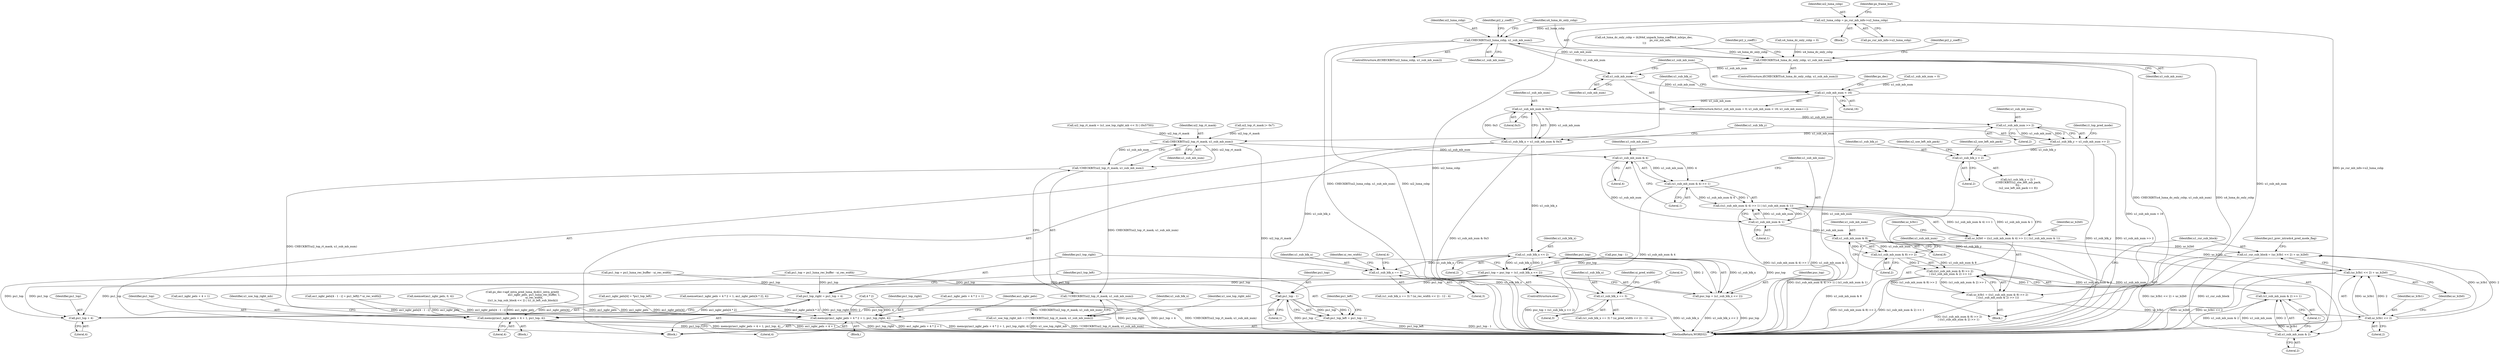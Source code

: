 digraph "0_Android_a583270e1c96d307469c83dc42bd3c5f1b9ef63f@pointer" {
"1000314" [label="(Call,ui2_luma_csbp = ps_cur_mb_info->u2_luma_csbp)"];
"1001709" [label="(Call,CHECKBIT(ui2_luma_csbp, u1_sub_mb_num))"];
"1001402" [label="(Call,u1_sub_mb_num++)"];
"1001399" [label="(Call,u1_sub_mb_num < 16)"];
"1001408" [label="(Call,u1_sub_mb_num & 0x3)"];
"1001406" [label="(Call,u1_sub_blk_x = u1_sub_mb_num & 0x3)"];
"1001475" [label="(Call,u1_sub_blk_x << 2)"];
"1001471" [label="(Call,pu1_top = puc_top + (u1_sub_blk_x << 2))"];
"1001485" [label="(Call,pu1_top_right = pu1_top + 4)"];
"1001670" [label="(Call,memcpy(au1_ngbr_pels + 4 * 2 + 1, pu1_top_right, 4))"];
"1001487" [label="(Call,pu1_top + 4)"];
"1001492" [label="(Call,pu1_top - 1)"];
"1001490" [label="(Call,pu1_top_left = pu1_top - 1)"];
"1001649" [label="(Call,memcpy(au1_ngbr_pels + 4 + 1, pu1_top, 4))"];
"1001473" [label="(Call,puc_top + (u1_sub_blk_x << 2))"];
"1001780" [label="(Call,u1_sub_blk_x == 3)"];
"1001792" [label="(Call,u1_sub_blk_x == 3)"];
"1001413" [label="(Call,u1_sub_mb_num >> 2)"];
"1001411" [label="(Call,u1_sub_blk_y = u1_sub_mb_num >> 2)"];
"1001442" [label="(Call,u1_sub_blk_y < 2)"];
"1001430" [label="(Call,CHECKBIT(ui2_top_rt_mask, u1_sub_mb_num))"];
"1001429" [label="(Call,!CHECKBIT(ui2_top_rt_mask, u1_sub_mb_num))"];
"1001428" [label="(Call,!!CHECKBIT(ui2_top_rt_mask, u1_sub_mb_num))"];
"1001426" [label="(Call,u1_use_top_right_mb = (!!CHECKBIT(ui2_top_rt_mask, u1_sub_mb_num)))"];
"1001534" [label="(Call,u1_sub_mb_num & 4)"];
"1001533" [label="(Call,(u1_sub_mb_num & 4) >> 1)"];
"1001532" [label="(Call,((u1_sub_mb_num & 4) >> 1) | (u1_sub_mb_num & 1))"];
"1001530" [label="(Call,uc_b2b0 = ((u1_sub_mb_num & 4) >> 1) | (u1_sub_mb_num & 1))"];
"1001555" [label="(Call,u1_cur_sub_block = (uc_b3b1 << 2) + uc_b2b0)"];
"1001557" [label="(Call,(uc_b3b1 << 2) + uc_b2b0)"];
"1001538" [label="(Call,u1_sub_mb_num & 1)"];
"1001546" [label="(Call,u1_sub_mb_num & 8)"];
"1001545" [label="(Call,(u1_sub_mb_num & 8) >> 2)"];
"1001544" [label="(Call,((u1_sub_mb_num & 8) >> 2)\n | ((u1_sub_mb_num & 2) >> 1))"];
"1001542" [label="(Call,uc_b3b1 = ((u1_sub_mb_num & 8) >> 2)\n | ((u1_sub_mb_num & 2) >> 1))"];
"1001558" [label="(Call,uc_b3b1 << 2)"];
"1001551" [label="(Call,u1_sub_mb_num & 2)"];
"1001550" [label="(Call,(u1_sub_mb_num & 2) >> 1)"];
"1001716" [label="(Call,CHECKBIT(u4_luma_dc_only_csbp, u1_sub_mb_num))"];
"1001670" [label="(Call,memcpy(au1_ngbr_pels + 4 * 2 + 1, pu1_top_right, 4))"];
"1001470" [label="(ControlStructure,else)"];
"1001477" [label="(Literal,2)"];
"1001441" [label="(Call,(u1_sub_blk_y < 2) ?\n (CHECKBIT(u2_use_left_mb_pack,\n 0)) :\n (u2_use_left_mb_pack >> 8))"];
"1000315" [label="(Identifier,ui2_luma_csbp)"];
"1000316" [label="(Call,ps_cur_mb_info->u2_luma_csbp)"];
"1001538" [label="(Call,u1_sub_mb_num & 1)"];
"1001473" [label="(Call,puc_top + (u1_sub_blk_x << 2))"];
"1001490" [label="(Call,pu1_top_left = pu1_top - 1)"];
"1001656" [label="(Literal,4)"];
"1001408" [label="(Call,u1_sub_mb_num & 0x3)"];
"1001780" [label="(Call,u1_sub_blk_x == 3)"];
"1001648" [label="(Block,)"];
"1001537" [label="(Literal,1)"];
"1001543" [label="(Identifier,uc_b3b1)"];
"1001655" [label="(Identifier,pu1_top)"];
"1001781" [label="(Identifier,u1_sub_blk_x)"];
"1001699" [label="(Identifier,au1_ngbr_pels)"];
"1001056" [label="(Call,ui2_top_rt_mask = (u1_use_top_right_mb << 3) | (0x5750))"];
"1001721" [label="(Identifier,pi2_y_coeff1)"];
"1001551" [label="(Call,u1_sub_mb_num & 2)"];
"1001494" [label="(Literal,1)"];
"1001547" [label="(Identifier,u1_sub_mb_num)"];
"1001406" [label="(Call,u1_sub_blk_x = u1_sub_mb_num & 0x3)"];
"1000334" [label="(Call,u4_luma_dc_only_csbp = 0)"];
"1001540" [label="(Literal,1)"];
"1000329" [label="(Identifier,ps_frame_buf)"];
"1001560" [label="(Literal,2)"];
"1001476" [label="(Identifier,u1_sub_blk_x)"];
"1001640" [label="(Call,au1_ngbr_pels[4] = *pu1_top_left)"];
"1001485" [label="(Call,pu1_top_right = pu1_top + 4)"];
"1001561" [label="(Identifier,uc_b2b0)"];
"1001475" [label="(Call,u1_sub_blk_x << 2)"];
"1001548" [label="(Literal,8)"];
"1001411" [label="(Call,u1_sub_blk_y = u1_sub_mb_num >> 2)"];
"1001785" [label="(Identifier,ui_rec_width)"];
"1001491" [label="(Identifier,pu1_top_left)"];
"1001487" [label="(Call,pu1_top + 4)"];
"1001472" [label="(Identifier,pu1_top)"];
"1001793" [label="(Identifier,u1_sub_blk_x)"];
"1001402" [label="(Call,u1_sub_mb_num++)"];
"1001698" [label="(Call,ps_dec->apf_intra_pred_luma_4x4[i1_intra_pred](\n                            au1_ngbr_pels, pu1_luma_rec_buffer, 1,\n                            ui_rec_width,\n ((u1_is_top_sub_block << 2) | u1_is_left_sub_block)))"];
"1001791" [label="(Call,(u1_sub_blk_x == 3) ? (ui_pred_width << 2) - 12 : 4)"];
"1001401" [label="(Literal,16)"];
"1001535" [label="(Identifier,u1_sub_mb_num)"];
"1001554" [label="(Literal,1)"];
"1001426" [label="(Call,u1_use_top_right_mb = (!!CHECKBIT(ui2_top_rt_mask, u1_sub_mb_num)))"];
"1001621" [label="(Call,au1_ngbr_pels[4 - 1 - i] = pu1_left[i * ui_rec_width])"];
"1001558" [label="(Call,uc_b3b1 << 2)"];
"1001444" [label="(Literal,2)"];
"1001715" [label="(ControlStructure,if(CHECKBIT(u4_luma_dc_only_csbp, u1_sub_mb_num)))"];
"1001443" [label="(Identifier,u1_sub_blk_y)"];
"1001565" [label="(Identifier,pu1_prev_intra4x4_pred_mode_flag)"];
"1001794" [label="(Literal,3)"];
"1001407" [label="(Identifier,u1_sub_blk_x)"];
"1001474" [label="(Identifier,puc_top)"];
"1001427" [label="(Identifier,u1_use_top_right_mb)"];
"1001684" [label="(Call,memset(au1_ngbr_pels + 4 * 2 + 1, au1_ngbr_pels[4 * 2], 4))"];
"1001749" [label="(Identifier,pi2_y_coeff1)"];
"1001431" [label="(Identifier,ui2_top_rt_mask)"];
"1001465" [label="(Call,pu1_top = pu1_luma_rec_buffer - ui_rec_width)"];
"1001429" [label="(Call,!CHECKBIT(ui2_top_rt_mask, u1_sub_mb_num))"];
"1001400" [label="(Identifier,u1_sub_mb_num)"];
"1001679" [label="(Literal,4)"];
"1001489" [label="(Literal,4)"];
"1001403" [label="(Identifier,u1_sub_mb_num)"];
"1001432" [label="(Identifier,u1_sub_mb_num)"];
"1001718" [label="(Identifier,u1_sub_mb_num)"];
"1001539" [label="(Identifier,u1_sub_mb_num)"];
"1001399" [label="(Call,u1_sub_mb_num < 16)"];
"1001559" [label="(Identifier,uc_b3b1)"];
"1001415" [label="(Literal,2)"];
"1001553" [label="(Literal,2)"];
"1001530" [label="(Call,uc_b2b0 = ((u1_sub_mb_num & 4) >> 1) | (u1_sub_mb_num & 1))"];
"1001065" [label="(Call,ui2_top_rt_mask |= 0x7)"];
"1001413" [label="(Call,u1_sub_mb_num >> 2)"];
"1000314" [label="(Call,ui2_luma_csbp = ps_cur_mb_info->u2_luma_csbp)"];
"1000677" [label="(Call,puc_top - 1)"];
"1001552" [label="(Identifier,u1_sub_mb_num)"];
"1001412" [label="(Identifier,u1_sub_blk_y)"];
"1001449" [label="(Identifier,u2_use_left_mb_pack)"];
"1001710" [label="(Identifier,ui2_luma_csbp)"];
"1001779" [label="(Call,(u1_sub_blk_x == 3) ? (ui_rec_width << 2) - 12 : 4)"];
"1001442" [label="(Call,u1_sub_blk_y < 2)"];
"1001650" [label="(Call,au1_ngbr_pels + 4 + 1)"];
"1003254" [label="(MethodReturn,WORD32)"];
"1001708" [label="(ControlStructure,if(CHECKBIT(ui2_luma_csbp, u1_sub_mb_num)))"];
"1001428" [label="(Call,!!CHECKBIT(ui2_top_rt_mask, u1_sub_mb_num))"];
"1001797" [label="(Identifier,ui_pred_width)"];
"1001534" [label="(Call,u1_sub_mb_num & 4)"];
"1001544" [label="(Call,((u1_sub_mb_num & 8) >> 2)\n | ((u1_sub_mb_num & 2) >> 1))"];
"1002614" [label="(Identifier,ps_dec)"];
"1001636" [label="(Call,memset(au1_ngbr_pels, 0, 4))"];
"1001557" [label="(Call,(uc_b3b1 << 2) + uc_b2b0)"];
"1001434" [label="(Identifier,u1_sub_blk_x)"];
"1001514" [label="(Block,)"];
"1001556" [label="(Identifier,u1_cur_sub_block)"];
"1001396" [label="(Call,u1_sub_mb_num = 0)"];
"1001711" [label="(Identifier,u1_sub_mb_num)"];
"1001546" [label="(Call,u1_sub_mb_num & 8)"];
"1000750" [label="(Call,u4_luma_dc_only_csbp = ih264d_unpack_luma_coeff4x4_mb(ps_dec,\n                                       ps_cur_mb_info,\n 1))"];
"1000243" [label="(Block,)"];
"1001480" [label="(Call,pu1_top = pu1_luma_rec_buffer - ui_rec_width)"];
"1001792" [label="(Call,u1_sub_blk_x == 3)"];
"1001533" [label="(Call,(u1_sub_mb_num & 4) >> 1)"];
"1001488" [label="(Identifier,pu1_top)"];
"1001493" [label="(Identifier,pu1_top)"];
"1001775" [label="(Identifier,pi2_y_coeff1)"];
"1001782" [label="(Literal,3)"];
"1001404" [label="(Block,)"];
"1001550" [label="(Call,(u1_sub_mb_num & 2) >> 1)"];
"1001531" [label="(Identifier,uc_b2b0)"];
"1001430" [label="(Call,CHECKBIT(ui2_top_rt_mask, u1_sub_mb_num))"];
"1001486" [label="(Identifier,pu1_top_right)"];
"1001668" [label="(Identifier,u1_use_top_right_mb)"];
"1001536" [label="(Literal,4)"];
"1001674" [label="(Call,4 * 2)"];
"1001542" [label="(Call,uc_b3b1 = ((u1_sub_mb_num & 8) >> 2)\n | ((u1_sub_mb_num & 2) >> 1))"];
"1001649" [label="(Call,memcpy(au1_ngbr_pels + 4 + 1, pu1_top, 4))"];
"1001410" [label="(Literal,0x3)"];
"1001717" [label="(Identifier,u4_luma_dc_only_csbp)"];
"1001471" [label="(Call,pu1_top = puc_top + (u1_sub_blk_x << 2))"];
"1001709" [label="(Call,CHECKBIT(ui2_luma_csbp, u1_sub_mb_num))"];
"1001549" [label="(Literal,2)"];
"1001555" [label="(Call,u1_cur_sub_block = (uc_b3b1 << 2) + uc_b2b0)"];
"1001492" [label="(Call,pu1_top - 1)"];
"1001395" [label="(ControlStructure,for(u1_sub_mb_num = 0; u1_sub_mb_num < 16; u1_sub_mb_num++))"];
"1001496" [label="(Identifier,pu1_left)"];
"1001532" [label="(Call,((u1_sub_mb_num & 4) >> 1) | (u1_sub_mb_num & 1))"];
"1001417" [label="(Identifier,i1_top_pred_mode)"];
"1001678" [label="(Identifier,pu1_top_right)"];
"1001545" [label="(Call,(u1_sub_mb_num & 8) >> 2)"];
"1001800" [label="(Literal,4)"];
"1001788" [label="(Literal,4)"];
"1001446" [label="(Identifier,u2_use_left_mb_pack)"];
"1001671" [label="(Call,au1_ngbr_pels + 4 * 2 + 1)"];
"1001716" [label="(Call,CHECKBIT(u4_luma_dc_only_csbp, u1_sub_mb_num))"];
"1001669" [label="(Block,)"];
"1001414" [label="(Identifier,u1_sub_mb_num)"];
"1001409" [label="(Identifier,u1_sub_mb_num)"];
"1000314" -> "1000243"  [label="AST: "];
"1000314" -> "1000316"  [label="CFG: "];
"1000315" -> "1000314"  [label="AST: "];
"1000316" -> "1000314"  [label="AST: "];
"1000329" -> "1000314"  [label="CFG: "];
"1000314" -> "1003254"  [label="DDG: ui2_luma_csbp"];
"1000314" -> "1003254"  [label="DDG: ps_cur_mb_info->u2_luma_csbp"];
"1000314" -> "1001709"  [label="DDG: ui2_luma_csbp"];
"1001709" -> "1001708"  [label="AST: "];
"1001709" -> "1001711"  [label="CFG: "];
"1001710" -> "1001709"  [label="AST: "];
"1001711" -> "1001709"  [label="AST: "];
"1001717" -> "1001709"  [label="CFG: "];
"1001775" -> "1001709"  [label="CFG: "];
"1001709" -> "1003254"  [label="DDG: CHECKBIT(ui2_luma_csbp, u1_sub_mb_num)"];
"1001709" -> "1003254"  [label="DDG: ui2_luma_csbp"];
"1001709" -> "1001402"  [label="DDG: u1_sub_mb_num"];
"1001551" -> "1001709"  [label="DDG: u1_sub_mb_num"];
"1001709" -> "1001716"  [label="DDG: u1_sub_mb_num"];
"1001402" -> "1001395"  [label="AST: "];
"1001402" -> "1001403"  [label="CFG: "];
"1001403" -> "1001402"  [label="AST: "];
"1001400" -> "1001402"  [label="CFG: "];
"1001402" -> "1001399"  [label="DDG: u1_sub_mb_num"];
"1001716" -> "1001402"  [label="DDG: u1_sub_mb_num"];
"1001399" -> "1001395"  [label="AST: "];
"1001399" -> "1001401"  [label="CFG: "];
"1001400" -> "1001399"  [label="AST: "];
"1001401" -> "1001399"  [label="AST: "];
"1001407" -> "1001399"  [label="CFG: "];
"1002614" -> "1001399"  [label="CFG: "];
"1001399" -> "1003254"  [label="DDG: u1_sub_mb_num"];
"1001399" -> "1003254"  [label="DDG: u1_sub_mb_num < 16"];
"1001396" -> "1001399"  [label="DDG: u1_sub_mb_num"];
"1001399" -> "1001408"  [label="DDG: u1_sub_mb_num"];
"1001408" -> "1001406"  [label="AST: "];
"1001408" -> "1001410"  [label="CFG: "];
"1001409" -> "1001408"  [label="AST: "];
"1001410" -> "1001408"  [label="AST: "];
"1001406" -> "1001408"  [label="CFG: "];
"1001408" -> "1001406"  [label="DDG: u1_sub_mb_num"];
"1001408" -> "1001406"  [label="DDG: 0x3"];
"1001408" -> "1001413"  [label="DDG: u1_sub_mb_num"];
"1001406" -> "1001404"  [label="AST: "];
"1001407" -> "1001406"  [label="AST: "];
"1001412" -> "1001406"  [label="CFG: "];
"1001406" -> "1003254"  [label="DDG: u1_sub_mb_num & 0x3"];
"1001406" -> "1001475"  [label="DDG: u1_sub_blk_x"];
"1001406" -> "1001780"  [label="DDG: u1_sub_blk_x"];
"1001475" -> "1001473"  [label="AST: "];
"1001475" -> "1001477"  [label="CFG: "];
"1001476" -> "1001475"  [label="AST: "];
"1001477" -> "1001475"  [label="AST: "];
"1001473" -> "1001475"  [label="CFG: "];
"1001475" -> "1001471"  [label="DDG: u1_sub_blk_x"];
"1001475" -> "1001471"  [label="DDG: 2"];
"1001475" -> "1001473"  [label="DDG: u1_sub_blk_x"];
"1001475" -> "1001473"  [label="DDG: 2"];
"1001475" -> "1001780"  [label="DDG: u1_sub_blk_x"];
"1001471" -> "1001470"  [label="AST: "];
"1001471" -> "1001473"  [label="CFG: "];
"1001472" -> "1001471"  [label="AST: "];
"1001473" -> "1001471"  [label="AST: "];
"1001486" -> "1001471"  [label="CFG: "];
"1001471" -> "1003254"  [label="DDG: puc_top + (u1_sub_blk_x << 2)"];
"1000677" -> "1001471"  [label="DDG: puc_top"];
"1001471" -> "1001485"  [label="DDG: pu1_top"];
"1001471" -> "1001487"  [label="DDG: pu1_top"];
"1001471" -> "1001492"  [label="DDG: pu1_top"];
"1001485" -> "1001404"  [label="AST: "];
"1001485" -> "1001487"  [label="CFG: "];
"1001486" -> "1001485"  [label="AST: "];
"1001487" -> "1001485"  [label="AST: "];
"1001491" -> "1001485"  [label="CFG: "];
"1001485" -> "1003254"  [label="DDG: pu1_top + 4"];
"1001485" -> "1003254"  [label="DDG: pu1_top_right"];
"1001465" -> "1001485"  [label="DDG: pu1_top"];
"1001480" -> "1001485"  [label="DDG: pu1_top"];
"1001485" -> "1001670"  [label="DDG: pu1_top_right"];
"1001670" -> "1001669"  [label="AST: "];
"1001670" -> "1001679"  [label="CFG: "];
"1001671" -> "1001670"  [label="AST: "];
"1001678" -> "1001670"  [label="AST: "];
"1001679" -> "1001670"  [label="AST: "];
"1001699" -> "1001670"  [label="CFG: "];
"1001670" -> "1003254"  [label="DDG: pu1_top_right"];
"1001670" -> "1003254"  [label="DDG: au1_ngbr_pels + 4 * 2 + 1"];
"1001670" -> "1003254"  [label="DDG: memcpy(au1_ngbr_pels + 4 * 2 + 1, pu1_top_right, 4)"];
"1001640" -> "1001670"  [label="DDG: au1_ngbr_pels[4]"];
"1001684" -> "1001670"  [label="DDG: au1_ngbr_pels[4 * 2]"];
"1001621" -> "1001670"  [label="DDG: au1_ngbr_pels[4 - 1 - i]"];
"1001698" -> "1001670"  [label="DDG: au1_ngbr_pels"];
"1001636" -> "1001670"  [label="DDG: au1_ngbr_pels"];
"1001674" -> "1001670"  [label="DDG: 4"];
"1001674" -> "1001670"  [label="DDG: 2"];
"1001487" -> "1001489"  [label="CFG: "];
"1001488" -> "1001487"  [label="AST: "];
"1001489" -> "1001487"  [label="AST: "];
"1001465" -> "1001487"  [label="DDG: pu1_top"];
"1001480" -> "1001487"  [label="DDG: pu1_top"];
"1001492" -> "1001490"  [label="AST: "];
"1001492" -> "1001494"  [label="CFG: "];
"1001493" -> "1001492"  [label="AST: "];
"1001494" -> "1001492"  [label="AST: "];
"1001490" -> "1001492"  [label="CFG: "];
"1001492" -> "1003254"  [label="DDG: pu1_top"];
"1001492" -> "1001490"  [label="DDG: pu1_top"];
"1001492" -> "1001490"  [label="DDG: 1"];
"1001465" -> "1001492"  [label="DDG: pu1_top"];
"1001480" -> "1001492"  [label="DDG: pu1_top"];
"1001492" -> "1001649"  [label="DDG: pu1_top"];
"1001490" -> "1001404"  [label="AST: "];
"1001491" -> "1001490"  [label="AST: "];
"1001496" -> "1001490"  [label="CFG: "];
"1001490" -> "1003254"  [label="DDG: pu1_top - 1"];
"1001490" -> "1003254"  [label="DDG: pu1_top_left"];
"1001649" -> "1001648"  [label="AST: "];
"1001649" -> "1001656"  [label="CFG: "];
"1001650" -> "1001649"  [label="AST: "];
"1001655" -> "1001649"  [label="AST: "];
"1001656" -> "1001649"  [label="AST: "];
"1001668" -> "1001649"  [label="CFG: "];
"1001649" -> "1003254"  [label="DDG: memcpy(au1_ngbr_pels + 4 + 1, pu1_top, 4)"];
"1001649" -> "1003254"  [label="DDG: au1_ngbr_pels + 4 + 1"];
"1001649" -> "1003254"  [label="DDG: pu1_top"];
"1001698" -> "1001649"  [label="DDG: au1_ngbr_pels"];
"1001636" -> "1001649"  [label="DDG: au1_ngbr_pels"];
"1001640" -> "1001649"  [label="DDG: au1_ngbr_pels[4]"];
"1001684" -> "1001649"  [label="DDG: au1_ngbr_pels[4 * 2]"];
"1001621" -> "1001649"  [label="DDG: au1_ngbr_pels[4 - 1 - i]"];
"1001474" -> "1001473"  [label="AST: "];
"1001473" -> "1003254"  [label="DDG: u1_sub_blk_x << 2"];
"1001473" -> "1003254"  [label="DDG: puc_top"];
"1000677" -> "1001473"  [label="DDG: puc_top"];
"1001780" -> "1001779"  [label="AST: "];
"1001780" -> "1001782"  [label="CFG: "];
"1001781" -> "1001780"  [label="AST: "];
"1001782" -> "1001780"  [label="AST: "];
"1001785" -> "1001780"  [label="CFG: "];
"1001788" -> "1001780"  [label="CFG: "];
"1001780" -> "1001792"  [label="DDG: u1_sub_blk_x"];
"1001792" -> "1001791"  [label="AST: "];
"1001792" -> "1001794"  [label="CFG: "];
"1001793" -> "1001792"  [label="AST: "];
"1001794" -> "1001792"  [label="AST: "];
"1001797" -> "1001792"  [label="CFG: "];
"1001800" -> "1001792"  [label="CFG: "];
"1001792" -> "1003254"  [label="DDG: u1_sub_blk_x"];
"1001413" -> "1001411"  [label="AST: "];
"1001413" -> "1001415"  [label="CFG: "];
"1001414" -> "1001413"  [label="AST: "];
"1001415" -> "1001413"  [label="AST: "];
"1001411" -> "1001413"  [label="CFG: "];
"1001413" -> "1001411"  [label="DDG: u1_sub_mb_num"];
"1001413" -> "1001411"  [label="DDG: 2"];
"1001413" -> "1001430"  [label="DDG: u1_sub_mb_num"];
"1001411" -> "1001404"  [label="AST: "];
"1001412" -> "1001411"  [label="AST: "];
"1001417" -> "1001411"  [label="CFG: "];
"1001411" -> "1003254"  [label="DDG: u1_sub_blk_y"];
"1001411" -> "1003254"  [label="DDG: u1_sub_mb_num >> 2"];
"1001411" -> "1001442"  [label="DDG: u1_sub_blk_y"];
"1001442" -> "1001441"  [label="AST: "];
"1001442" -> "1001444"  [label="CFG: "];
"1001443" -> "1001442"  [label="AST: "];
"1001444" -> "1001442"  [label="AST: "];
"1001446" -> "1001442"  [label="CFG: "];
"1001449" -> "1001442"  [label="CFG: "];
"1001442" -> "1003254"  [label="DDG: u1_sub_blk_y"];
"1001430" -> "1001429"  [label="AST: "];
"1001430" -> "1001432"  [label="CFG: "];
"1001431" -> "1001430"  [label="AST: "];
"1001432" -> "1001430"  [label="AST: "];
"1001429" -> "1001430"  [label="CFG: "];
"1001430" -> "1003254"  [label="DDG: ui2_top_rt_mask"];
"1001430" -> "1001429"  [label="DDG: ui2_top_rt_mask"];
"1001430" -> "1001429"  [label="DDG: u1_sub_mb_num"];
"1001065" -> "1001430"  [label="DDG: ui2_top_rt_mask"];
"1001056" -> "1001430"  [label="DDG: ui2_top_rt_mask"];
"1001430" -> "1001534"  [label="DDG: u1_sub_mb_num"];
"1001429" -> "1001428"  [label="AST: "];
"1001428" -> "1001429"  [label="CFG: "];
"1001429" -> "1003254"  [label="DDG: CHECKBIT(ui2_top_rt_mask, u1_sub_mb_num)"];
"1001429" -> "1001428"  [label="DDG: CHECKBIT(ui2_top_rt_mask, u1_sub_mb_num)"];
"1001428" -> "1001426"  [label="AST: "];
"1001426" -> "1001428"  [label="CFG: "];
"1001428" -> "1003254"  [label="DDG: !CHECKBIT(ui2_top_rt_mask, u1_sub_mb_num)"];
"1001428" -> "1001426"  [label="DDG: !CHECKBIT(ui2_top_rt_mask, u1_sub_mb_num)"];
"1001426" -> "1001404"  [label="AST: "];
"1001427" -> "1001426"  [label="AST: "];
"1001434" -> "1001426"  [label="CFG: "];
"1001426" -> "1003254"  [label="DDG: u1_use_top_right_mb"];
"1001426" -> "1003254"  [label="DDG: !!CHECKBIT(ui2_top_rt_mask, u1_sub_mb_num)"];
"1001534" -> "1001533"  [label="AST: "];
"1001534" -> "1001536"  [label="CFG: "];
"1001535" -> "1001534"  [label="AST: "];
"1001536" -> "1001534"  [label="AST: "];
"1001537" -> "1001534"  [label="CFG: "];
"1001534" -> "1001533"  [label="DDG: u1_sub_mb_num"];
"1001534" -> "1001533"  [label="DDG: 4"];
"1001534" -> "1001538"  [label="DDG: u1_sub_mb_num"];
"1001533" -> "1001532"  [label="AST: "];
"1001533" -> "1001537"  [label="CFG: "];
"1001537" -> "1001533"  [label="AST: "];
"1001539" -> "1001533"  [label="CFG: "];
"1001533" -> "1003254"  [label="DDG: u1_sub_mb_num & 4"];
"1001533" -> "1001532"  [label="DDG: u1_sub_mb_num & 4"];
"1001533" -> "1001532"  [label="DDG: 1"];
"1001532" -> "1001530"  [label="AST: "];
"1001532" -> "1001538"  [label="CFG: "];
"1001538" -> "1001532"  [label="AST: "];
"1001530" -> "1001532"  [label="CFG: "];
"1001532" -> "1003254"  [label="DDG: u1_sub_mb_num & 1"];
"1001532" -> "1003254"  [label="DDG: (u1_sub_mb_num & 4) >> 1"];
"1001532" -> "1001530"  [label="DDG: (u1_sub_mb_num & 4) >> 1"];
"1001532" -> "1001530"  [label="DDG: u1_sub_mb_num & 1"];
"1001538" -> "1001532"  [label="DDG: u1_sub_mb_num"];
"1001538" -> "1001532"  [label="DDG: 1"];
"1001530" -> "1001514"  [label="AST: "];
"1001531" -> "1001530"  [label="AST: "];
"1001543" -> "1001530"  [label="CFG: "];
"1001530" -> "1003254"  [label="DDG: ((u1_sub_mb_num & 4) >> 1) | (u1_sub_mb_num & 1)"];
"1001530" -> "1001555"  [label="DDG: uc_b2b0"];
"1001530" -> "1001557"  [label="DDG: uc_b2b0"];
"1001555" -> "1001514"  [label="AST: "];
"1001555" -> "1001557"  [label="CFG: "];
"1001556" -> "1001555"  [label="AST: "];
"1001557" -> "1001555"  [label="AST: "];
"1001565" -> "1001555"  [label="CFG: "];
"1001555" -> "1003254"  [label="DDG: (uc_b3b1 << 2) + uc_b2b0"];
"1001555" -> "1003254"  [label="DDG: u1_cur_sub_block"];
"1001558" -> "1001555"  [label="DDG: uc_b3b1"];
"1001558" -> "1001555"  [label="DDG: 2"];
"1001557" -> "1001561"  [label="CFG: "];
"1001558" -> "1001557"  [label="AST: "];
"1001561" -> "1001557"  [label="AST: "];
"1001557" -> "1003254"  [label="DDG: uc_b3b1 << 2"];
"1001557" -> "1003254"  [label="DDG: uc_b2b0"];
"1001558" -> "1001557"  [label="DDG: uc_b3b1"];
"1001558" -> "1001557"  [label="DDG: 2"];
"1001538" -> "1001540"  [label="CFG: "];
"1001539" -> "1001538"  [label="AST: "];
"1001540" -> "1001538"  [label="AST: "];
"1001538" -> "1001546"  [label="DDG: u1_sub_mb_num"];
"1001546" -> "1001545"  [label="AST: "];
"1001546" -> "1001548"  [label="CFG: "];
"1001547" -> "1001546"  [label="AST: "];
"1001548" -> "1001546"  [label="AST: "];
"1001549" -> "1001546"  [label="CFG: "];
"1001546" -> "1001545"  [label="DDG: u1_sub_mb_num"];
"1001546" -> "1001545"  [label="DDG: 8"];
"1001546" -> "1001551"  [label="DDG: u1_sub_mb_num"];
"1001545" -> "1001544"  [label="AST: "];
"1001545" -> "1001549"  [label="CFG: "];
"1001549" -> "1001545"  [label="AST: "];
"1001552" -> "1001545"  [label="CFG: "];
"1001545" -> "1003254"  [label="DDG: u1_sub_mb_num & 8"];
"1001545" -> "1001544"  [label="DDG: u1_sub_mb_num & 8"];
"1001545" -> "1001544"  [label="DDG: 2"];
"1001544" -> "1001542"  [label="AST: "];
"1001544" -> "1001550"  [label="CFG: "];
"1001550" -> "1001544"  [label="AST: "];
"1001542" -> "1001544"  [label="CFG: "];
"1001544" -> "1003254"  [label="DDG: (u1_sub_mb_num & 8) >> 2"];
"1001544" -> "1003254"  [label="DDG: (u1_sub_mb_num & 2) >> 1"];
"1001544" -> "1001542"  [label="DDG: (u1_sub_mb_num & 8) >> 2"];
"1001544" -> "1001542"  [label="DDG: (u1_sub_mb_num & 2) >> 1"];
"1001550" -> "1001544"  [label="DDG: u1_sub_mb_num & 2"];
"1001550" -> "1001544"  [label="DDG: 1"];
"1001542" -> "1001514"  [label="AST: "];
"1001543" -> "1001542"  [label="AST: "];
"1001556" -> "1001542"  [label="CFG: "];
"1001542" -> "1003254"  [label="DDG: ((u1_sub_mb_num & 8) >> 2)\n | ((u1_sub_mb_num & 2) >> 1)"];
"1001542" -> "1001558"  [label="DDG: uc_b3b1"];
"1001558" -> "1001560"  [label="CFG: "];
"1001559" -> "1001558"  [label="AST: "];
"1001560" -> "1001558"  [label="AST: "];
"1001561" -> "1001558"  [label="CFG: "];
"1001558" -> "1003254"  [label="DDG: uc_b3b1"];
"1001551" -> "1001550"  [label="AST: "];
"1001551" -> "1001553"  [label="CFG: "];
"1001552" -> "1001551"  [label="AST: "];
"1001553" -> "1001551"  [label="AST: "];
"1001554" -> "1001551"  [label="CFG: "];
"1001551" -> "1001550"  [label="DDG: u1_sub_mb_num"];
"1001551" -> "1001550"  [label="DDG: 2"];
"1001550" -> "1001554"  [label="CFG: "];
"1001554" -> "1001550"  [label="AST: "];
"1001550" -> "1003254"  [label="DDG: u1_sub_mb_num & 2"];
"1001716" -> "1001715"  [label="AST: "];
"1001716" -> "1001718"  [label="CFG: "];
"1001717" -> "1001716"  [label="AST: "];
"1001718" -> "1001716"  [label="AST: "];
"1001721" -> "1001716"  [label="CFG: "];
"1001749" -> "1001716"  [label="CFG: "];
"1001716" -> "1003254"  [label="DDG: CHECKBIT(u4_luma_dc_only_csbp, u1_sub_mb_num)"];
"1001716" -> "1003254"  [label="DDG: u4_luma_dc_only_csbp"];
"1000750" -> "1001716"  [label="DDG: u4_luma_dc_only_csbp"];
"1000334" -> "1001716"  [label="DDG: u4_luma_dc_only_csbp"];
}
